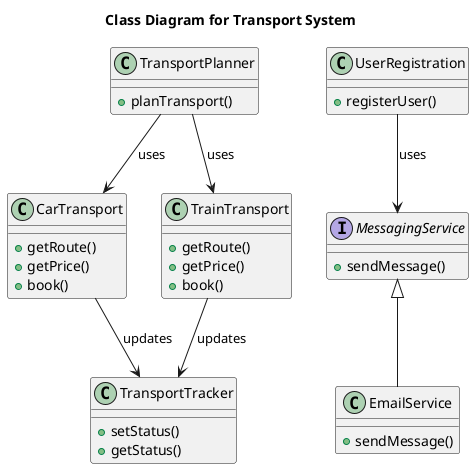 
@startuml
title Class Diagram for Transport System

class TransportPlanner {
    +planTransport()
}

class CarTransport {
    +getRoute()
    +getPrice()
    +book()
}

class TrainTransport {
    +getRoute()
    +getPrice()
    +book()
}

class TransportTracker {
    +setStatus()
    +getStatus()
}

interface MessagingService {
    +sendMessage()
}

class EmailService {
    +sendMessage()
}

class UserRegistration {
    +registerUser()
}

UserRegistration --> MessagingService : uses
MessagingService <|-- EmailService

TransportPlanner --> CarTransport : uses
TransportPlanner --> TrainTransport : uses
CarTransport --> TransportTracker : updates
TrainTransport --> TransportTracker : updates

@enduml
